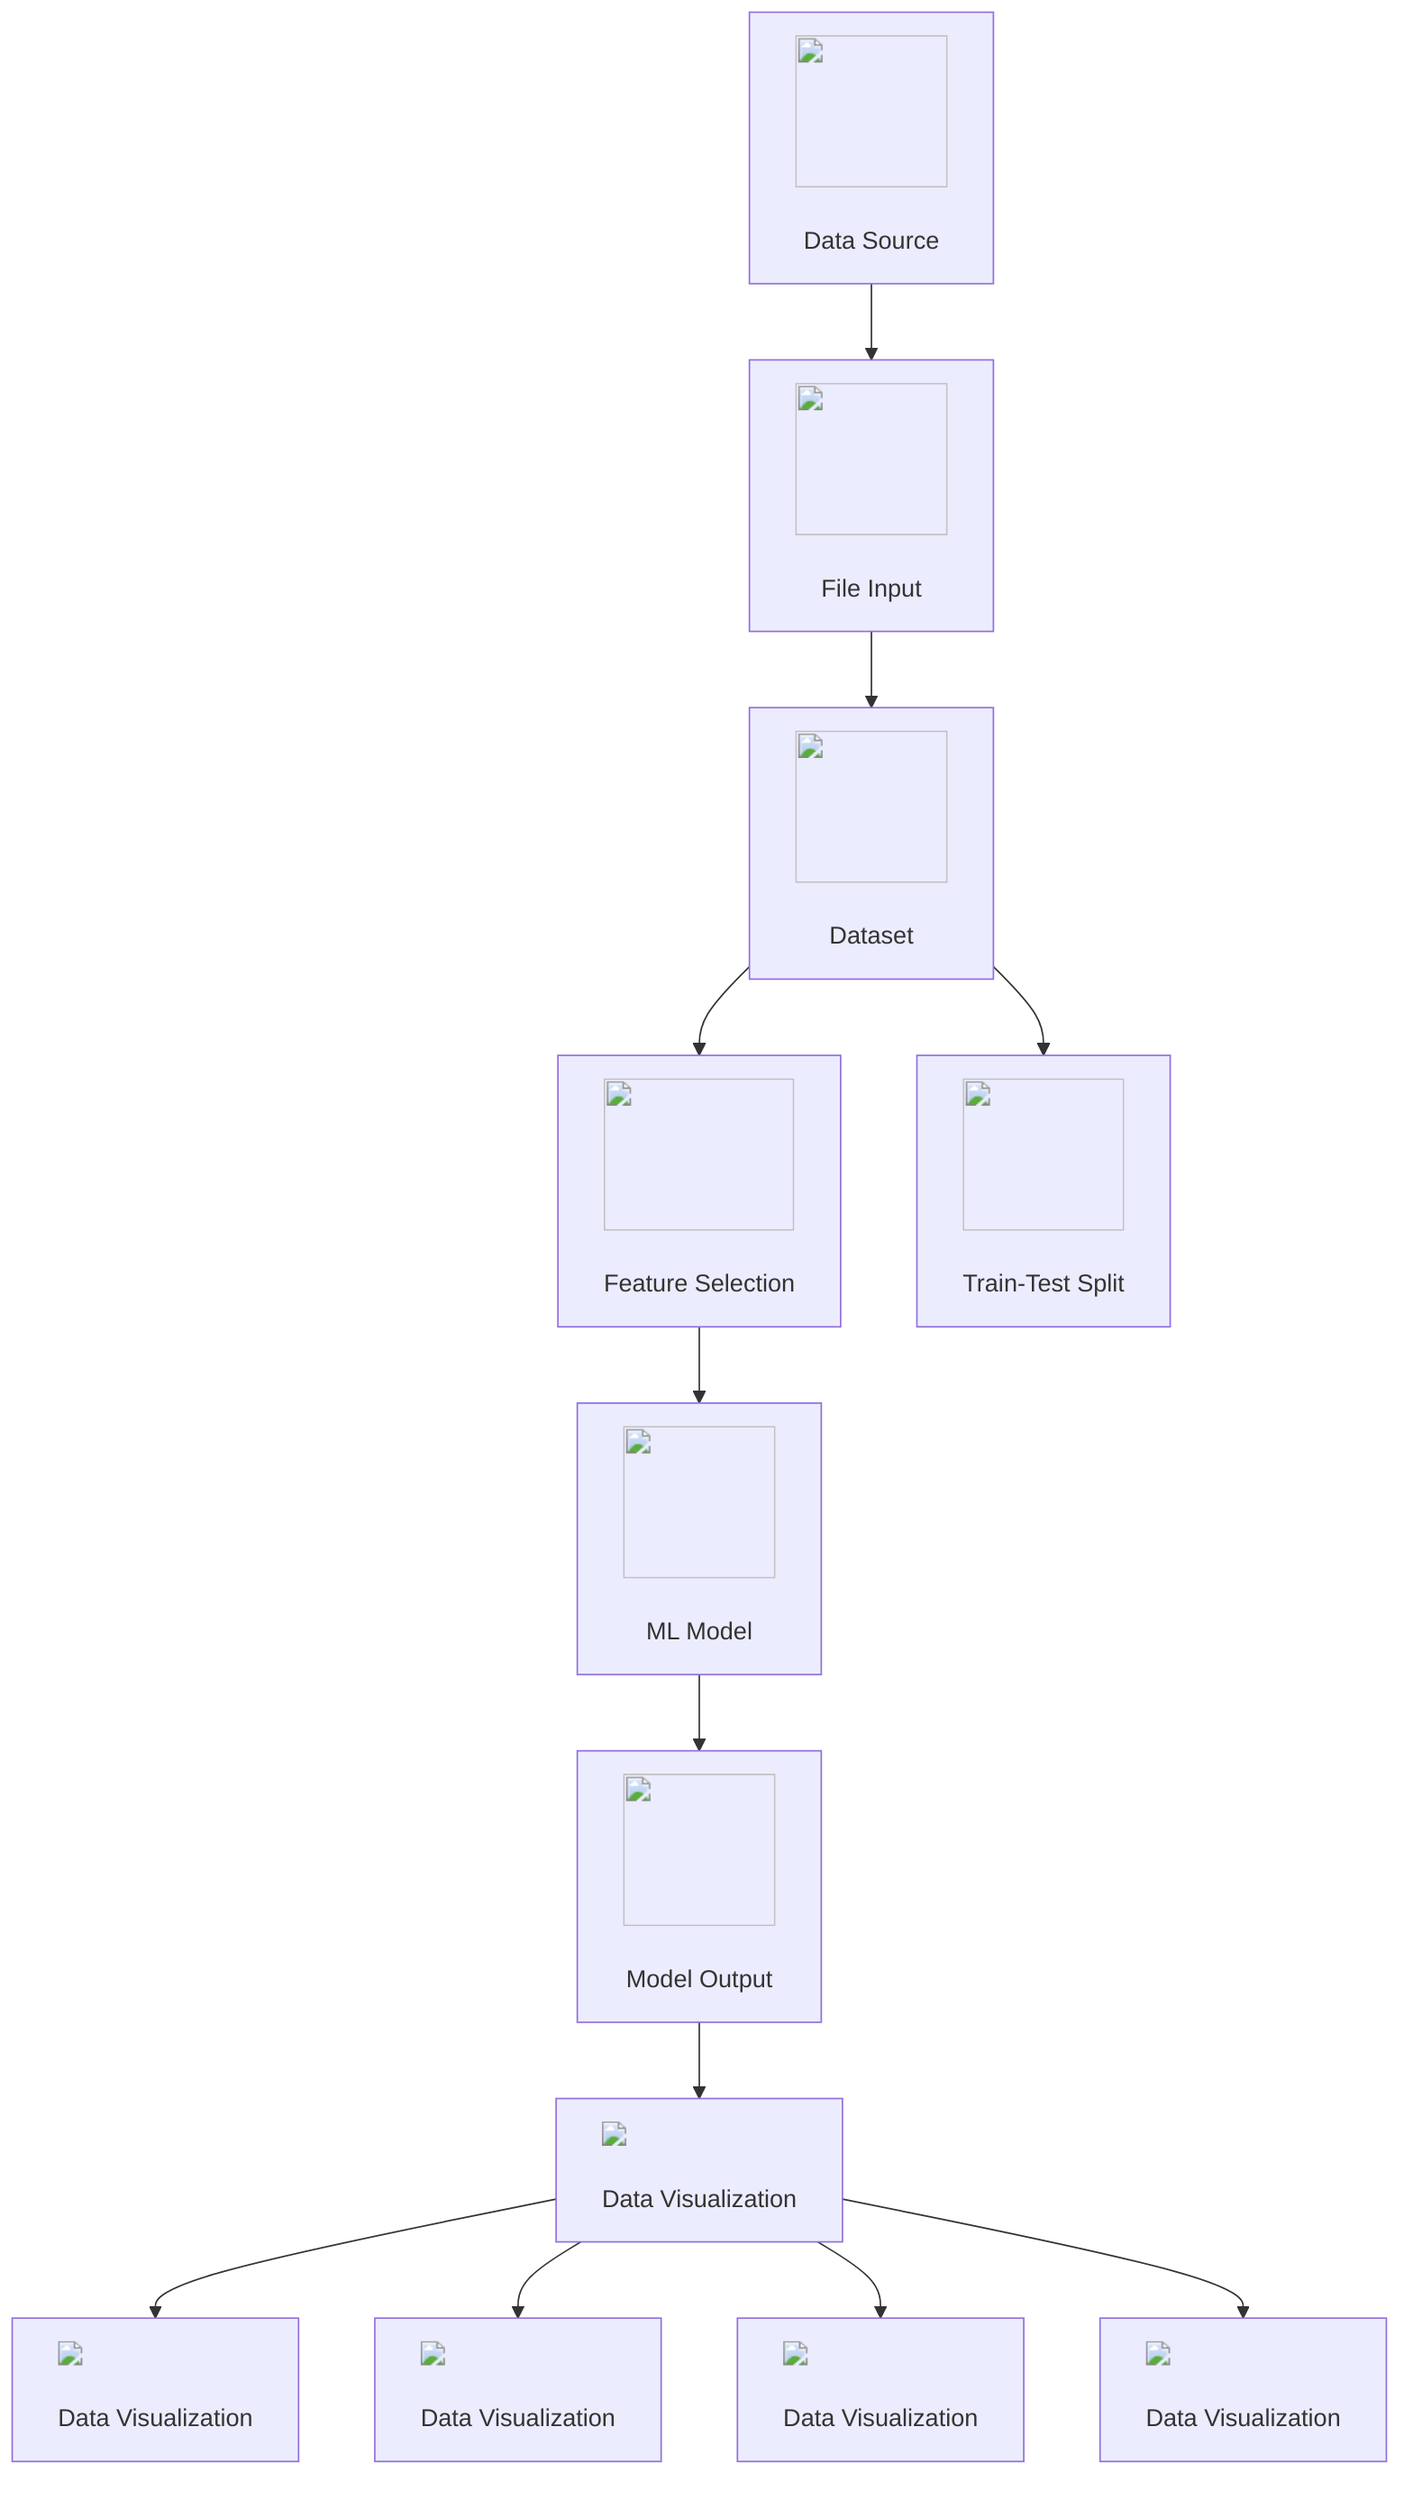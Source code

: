 graph TD;
    A["<img src='icons/database.svg' width=100 height=100/> <br/> Data Source"] --> B["<img src='icons/file.svg' width=100 height=100/> <br/> File Input"];
    B --> C["<img src='icons/table.svg' width=100 height=100/> <br/> Dataset"];
    C --> D["<img src='icons/column_split.svg' width=100 height=100/> <br/> Feature Selection"];
    C --> E["<img src='icons/row_split.svg' width=100 height=100/> <br/> Train-Test Split"];
    D --> F["<img src='icons/brain.svg' width=100 height=100/> <br/> ML Model"];
    F --> G["<img src='icons/image.svg' width=100 height=100/> <br/> Model Output"];
    G --> H["<img src='dummy_plots/barplot_template.svg'/> <br/> Data Visualization"];
    H --> I["<img src='dummy_plots/hist_template.svg'/> <br/> Data Visualization"];
    H --> J["<img src='dummy_plots/scatter_plot_template.svg'/> <br/> Data Visualization"];
    H --> K["<img src='dummy_plots/boxplot_template.svg'/> <br/> Data Visualization"];
    H --> L["<img src='dummy_plots/lineplot_template.svg'/> <br/> Data Visualization"];